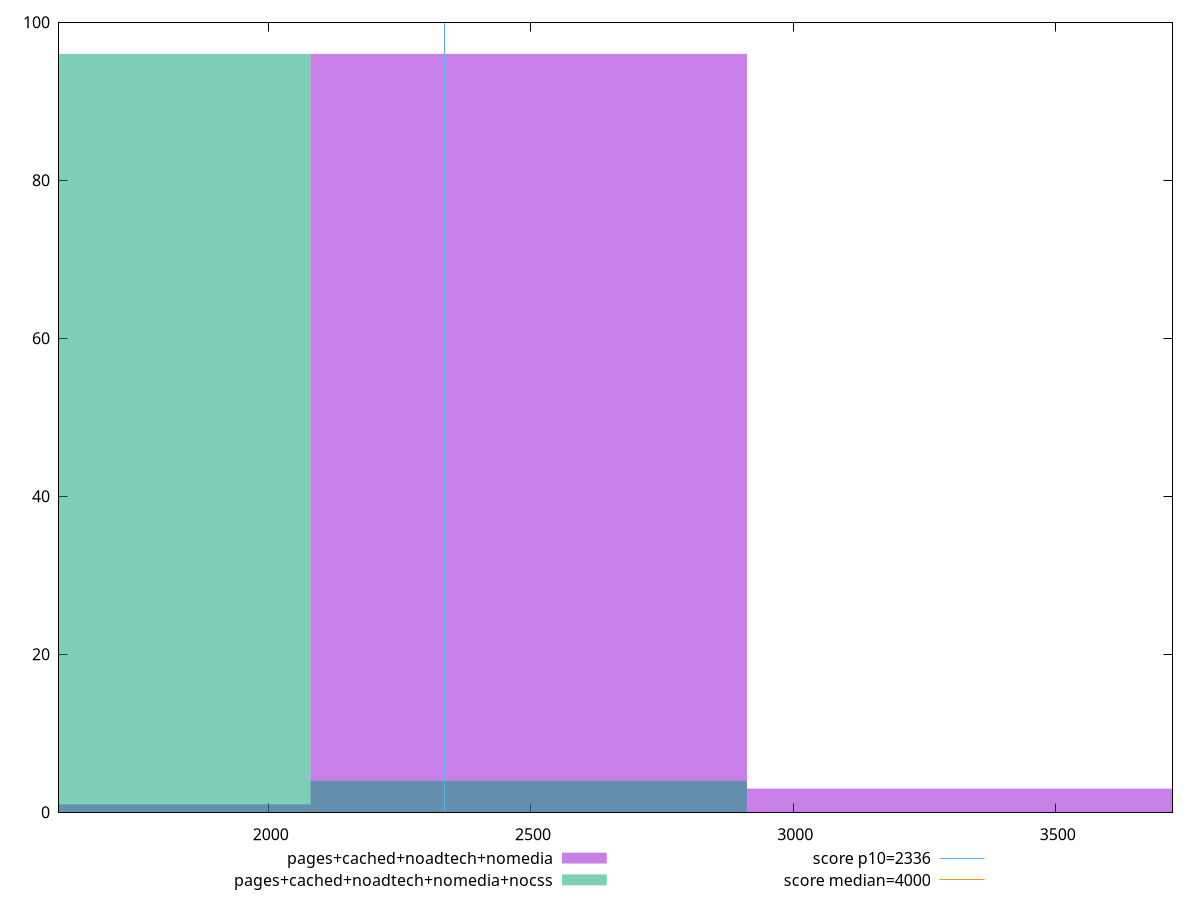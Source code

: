 reset

$pagesCachedNoadtechNomedia <<EOF
2495.6212538651844 96
3327.495005153579 3
1663.7475025767894 1
EOF

$pagesCachedNoadtechNomediaNocss <<EOF
2495.6212538651844 4
1663.7475025767894 96
EOF

set key outside below
set boxwidth 831.8737512883947
set xrange [1600.4009999999998:3722.66]
set yrange [0:100]
set trange [0:100]
set style fill transparent solid 0.5 noborder

set parametric
set terminal svg size 640, 500 enhanced background rgb 'white'
set output "report_00015_2021-02-09T16-11-33.973Z/first-meaningful-paint/comparison/histogram/3_vs_4.svg"

plot $pagesCachedNoadtechNomedia title "pages+cached+noadtech+nomedia" with boxes, \
     $pagesCachedNoadtechNomediaNocss title "pages+cached+noadtech+nomedia+nocss" with boxes, \
     2336,t title "score p10=2336", \
     4000,t title "score median=4000"

reset
